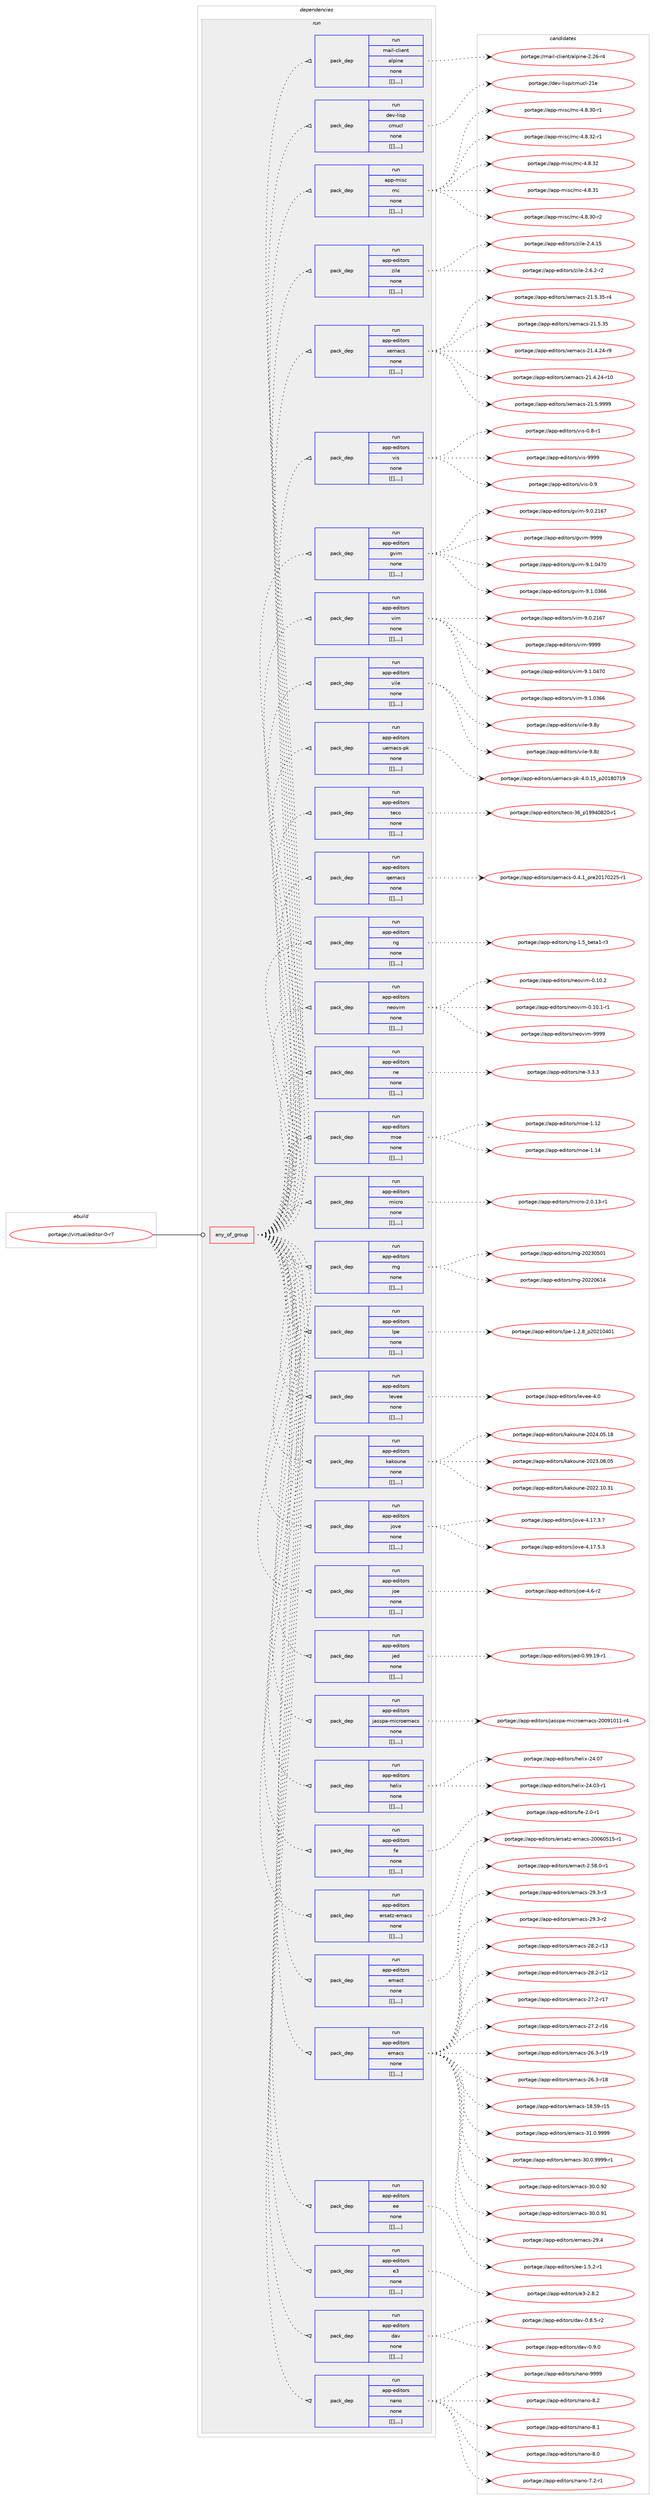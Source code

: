 digraph prolog {

# *************
# Graph options
# *************

newrank=true;
concentrate=true;
compound=true;
graph [rankdir=LR,fontname=Helvetica,fontsize=10,ranksep=1.5];#, ranksep=2.5, nodesep=0.2];
edge  [arrowhead=vee];
node  [fontname=Helvetica,fontsize=10];

# **********
# The ebuild
# **********

subgraph cluster_leftcol {
color=gray;
label=<<i>ebuild</i>>;
id [label="portage://virtual/editor-0-r7", color=red, width=4, href="../virtual/editor-0-r7.svg"];
}

# ****************
# The dependencies
# ****************

subgraph cluster_midcol {
color=gray;
label=<<i>dependencies</i>>;
subgraph cluster_compile {
fillcolor="#eeeeee";
style=filled;
label=<<i>compile</i>>;
}
subgraph cluster_compileandrun {
fillcolor="#eeeeee";
style=filled;
label=<<i>compile and run</i>>;
}
subgraph cluster_run {
fillcolor="#eeeeee";
style=filled;
label=<<i>run</i>>;
subgraph any28 {
dependency1382 [label=<<TABLE BORDER="0" CELLBORDER="1" CELLSPACING="0" CELLPADDING="4"><TR><TD CELLPADDING="10">any_of_group</TD></TR></TABLE>>, shape=none, color=red];subgraph pack1086 {
dependency1384 [label=<<TABLE BORDER="0" CELLBORDER="1" CELLSPACING="0" CELLPADDING="4" WIDTH="220"><TR><TD ROWSPAN="6" CELLPADDING="30">pack_dep</TD></TR><TR><TD WIDTH="110">run</TD></TR><TR><TD>app-editors</TD></TR><TR><TD>nano</TD></TR><TR><TD>none</TD></TR><TR><TD>[[],,,,]</TD></TR></TABLE>>, shape=none, color=blue];
}
dependency1382:e -> dependency1384:w [weight=20,style="dotted",arrowhead="oinv"];
subgraph pack1090 {
dependency1389 [label=<<TABLE BORDER="0" CELLBORDER="1" CELLSPACING="0" CELLPADDING="4" WIDTH="220"><TR><TD ROWSPAN="6" CELLPADDING="30">pack_dep</TD></TR><TR><TD WIDTH="110">run</TD></TR><TR><TD>app-editors</TD></TR><TR><TD>dav</TD></TR><TR><TD>none</TD></TR><TR><TD>[[],,,,]</TD></TR></TABLE>>, shape=none, color=blue];
}
dependency1382:e -> dependency1389:w [weight=20,style="dotted",arrowhead="oinv"];
subgraph pack1092 {
dependency1392 [label=<<TABLE BORDER="0" CELLBORDER="1" CELLSPACING="0" CELLPADDING="4" WIDTH="220"><TR><TD ROWSPAN="6" CELLPADDING="30">pack_dep</TD></TR><TR><TD WIDTH="110">run</TD></TR><TR><TD>app-editors</TD></TR><TR><TD>e3</TD></TR><TR><TD>none</TD></TR><TR><TD>[[],,,,]</TD></TR></TABLE>>, shape=none, color=blue];
}
dependency1382:e -> dependency1392:w [weight=20,style="dotted",arrowhead="oinv"];
subgraph pack1094 {
dependency1398 [label=<<TABLE BORDER="0" CELLBORDER="1" CELLSPACING="0" CELLPADDING="4" WIDTH="220"><TR><TD ROWSPAN="6" CELLPADDING="30">pack_dep</TD></TR><TR><TD WIDTH="110">run</TD></TR><TR><TD>app-editors</TD></TR><TR><TD>ee</TD></TR><TR><TD>none</TD></TR><TR><TD>[[],,,,]</TD></TR></TABLE>>, shape=none, color=blue];
}
dependency1382:e -> dependency1398:w [weight=20,style="dotted",arrowhead="oinv"];
subgraph pack1098 {
dependency1400 [label=<<TABLE BORDER="0" CELLBORDER="1" CELLSPACING="0" CELLPADDING="4" WIDTH="220"><TR><TD ROWSPAN="6" CELLPADDING="30">pack_dep</TD></TR><TR><TD WIDTH="110">run</TD></TR><TR><TD>app-editors</TD></TR><TR><TD>emacs</TD></TR><TR><TD>none</TD></TR><TR><TD>[[],,,,]</TD></TR></TABLE>>, shape=none, color=blue];
}
dependency1382:e -> dependency1400:w [weight=20,style="dotted",arrowhead="oinv"];
subgraph pack1102 {
dependency1405 [label=<<TABLE BORDER="0" CELLBORDER="1" CELLSPACING="0" CELLPADDING="4" WIDTH="220"><TR><TD ROWSPAN="6" CELLPADDING="30">pack_dep</TD></TR><TR><TD WIDTH="110">run</TD></TR><TR><TD>app-editors</TD></TR><TR><TD>emact</TD></TR><TR><TD>none</TD></TR><TR><TD>[[],,,,]</TD></TR></TABLE>>, shape=none, color=blue];
}
dependency1382:e -> dependency1405:w [weight=20,style="dotted",arrowhead="oinv"];
subgraph pack1104 {
dependency1408 [label=<<TABLE BORDER="0" CELLBORDER="1" CELLSPACING="0" CELLPADDING="4" WIDTH="220"><TR><TD ROWSPAN="6" CELLPADDING="30">pack_dep</TD></TR><TR><TD WIDTH="110">run</TD></TR><TR><TD>app-editors</TD></TR><TR><TD>ersatz-emacs</TD></TR><TR><TD>none</TD></TR><TR><TD>[[],,,,]</TD></TR></TABLE>>, shape=none, color=blue];
}
dependency1382:e -> dependency1408:w [weight=20,style="dotted",arrowhead="oinv"];
subgraph pack1108 {
dependency1413 [label=<<TABLE BORDER="0" CELLBORDER="1" CELLSPACING="0" CELLPADDING="4" WIDTH="220"><TR><TD ROWSPAN="6" CELLPADDING="30">pack_dep</TD></TR><TR><TD WIDTH="110">run</TD></TR><TR><TD>app-editors</TD></TR><TR><TD>fe</TD></TR><TR><TD>none</TD></TR><TR><TD>[[],,,,]</TD></TR></TABLE>>, shape=none, color=blue];
}
dependency1382:e -> dependency1413:w [weight=20,style="dotted",arrowhead="oinv"];
subgraph pack1113 {
dependency1419 [label=<<TABLE BORDER="0" CELLBORDER="1" CELLSPACING="0" CELLPADDING="4" WIDTH="220"><TR><TD ROWSPAN="6" CELLPADDING="30">pack_dep</TD></TR><TR><TD WIDTH="110">run</TD></TR><TR><TD>app-editors</TD></TR><TR><TD>helix</TD></TR><TR><TD>none</TD></TR><TR><TD>[[],,,,]</TD></TR></TABLE>>, shape=none, color=blue];
}
dependency1382:e -> dependency1419:w [weight=20,style="dotted",arrowhead="oinv"];
subgraph pack1117 {
dependency1423 [label=<<TABLE BORDER="0" CELLBORDER="1" CELLSPACING="0" CELLPADDING="4" WIDTH="220"><TR><TD ROWSPAN="6" CELLPADDING="30">pack_dep</TD></TR><TR><TD WIDTH="110">run</TD></TR><TR><TD>app-editors</TD></TR><TR><TD>jasspa-microemacs</TD></TR><TR><TD>none</TD></TR><TR><TD>[[],,,,]</TD></TR></TABLE>>, shape=none, color=blue];
}
dependency1382:e -> dependency1423:w [weight=20,style="dotted",arrowhead="oinv"];
subgraph pack1119 {
dependency1426 [label=<<TABLE BORDER="0" CELLBORDER="1" CELLSPACING="0" CELLPADDING="4" WIDTH="220"><TR><TD ROWSPAN="6" CELLPADDING="30">pack_dep</TD></TR><TR><TD WIDTH="110">run</TD></TR><TR><TD>app-editors</TD></TR><TR><TD>jed</TD></TR><TR><TD>none</TD></TR><TR><TD>[[],,,,]</TD></TR></TABLE>>, shape=none, color=blue];
}
dependency1382:e -> dependency1426:w [weight=20,style="dotted",arrowhead="oinv"];
subgraph pack1121 {
dependency1432 [label=<<TABLE BORDER="0" CELLBORDER="1" CELLSPACING="0" CELLPADDING="4" WIDTH="220"><TR><TD ROWSPAN="6" CELLPADDING="30">pack_dep</TD></TR><TR><TD WIDTH="110">run</TD></TR><TR><TD>app-editors</TD></TR><TR><TD>joe</TD></TR><TR><TD>none</TD></TR><TR><TD>[[],,,,]</TD></TR></TABLE>>, shape=none, color=blue];
}
dependency1382:e -> dependency1432:w [weight=20,style="dotted",arrowhead="oinv"];
subgraph pack1126 {
dependency1438 [label=<<TABLE BORDER="0" CELLBORDER="1" CELLSPACING="0" CELLPADDING="4" WIDTH="220"><TR><TD ROWSPAN="6" CELLPADDING="30">pack_dep</TD></TR><TR><TD WIDTH="110">run</TD></TR><TR><TD>app-editors</TD></TR><TR><TD>jove</TD></TR><TR><TD>none</TD></TR><TR><TD>[[],,,,]</TD></TR></TABLE>>, shape=none, color=blue];
}
dependency1382:e -> dependency1438:w [weight=20,style="dotted",arrowhead="oinv"];
subgraph pack1132 {
dependency1444 [label=<<TABLE BORDER="0" CELLBORDER="1" CELLSPACING="0" CELLPADDING="4" WIDTH="220"><TR><TD ROWSPAN="6" CELLPADDING="30">pack_dep</TD></TR><TR><TD WIDTH="110">run</TD></TR><TR><TD>app-editors</TD></TR><TR><TD>kakoune</TD></TR><TR><TD>none</TD></TR><TR><TD>[[],,,,]</TD></TR></TABLE>>, shape=none, color=blue];
}
dependency1382:e -> dependency1444:w [weight=20,style="dotted",arrowhead="oinv"];
subgraph pack1136 {
dependency1452 [label=<<TABLE BORDER="0" CELLBORDER="1" CELLSPACING="0" CELLPADDING="4" WIDTH="220"><TR><TD ROWSPAN="6" CELLPADDING="30">pack_dep</TD></TR><TR><TD WIDTH="110">run</TD></TR><TR><TD>app-editors</TD></TR><TR><TD>levee</TD></TR><TR><TD>none</TD></TR><TR><TD>[[],,,,]</TD></TR></TABLE>>, shape=none, color=blue];
}
dependency1382:e -> dependency1452:w [weight=20,style="dotted",arrowhead="oinv"];
subgraph pack1142 {
dependency1461 [label=<<TABLE BORDER="0" CELLBORDER="1" CELLSPACING="0" CELLPADDING="4" WIDTH="220"><TR><TD ROWSPAN="6" CELLPADDING="30">pack_dep</TD></TR><TR><TD WIDTH="110">run</TD></TR><TR><TD>app-editors</TD></TR><TR><TD>lpe</TD></TR><TR><TD>none</TD></TR><TR><TD>[[],,,,]</TD></TR></TABLE>>, shape=none, color=blue];
}
dependency1382:e -> dependency1461:w [weight=20,style="dotted",arrowhead="oinv"];
subgraph pack1150 {
dependency1469 [label=<<TABLE BORDER="0" CELLBORDER="1" CELLSPACING="0" CELLPADDING="4" WIDTH="220"><TR><TD ROWSPAN="6" CELLPADDING="30">pack_dep</TD></TR><TR><TD WIDTH="110">run</TD></TR><TR><TD>app-editors</TD></TR><TR><TD>mg</TD></TR><TR><TD>none</TD></TR><TR><TD>[[],,,,]</TD></TR></TABLE>>, shape=none, color=blue];
}
dependency1382:e -> dependency1469:w [weight=20,style="dotted",arrowhead="oinv"];
subgraph pack1158 {
dependency1476 [label=<<TABLE BORDER="0" CELLBORDER="1" CELLSPACING="0" CELLPADDING="4" WIDTH="220"><TR><TD ROWSPAN="6" CELLPADDING="30">pack_dep</TD></TR><TR><TD WIDTH="110">run</TD></TR><TR><TD>app-editors</TD></TR><TR><TD>micro</TD></TR><TR><TD>none</TD></TR><TR><TD>[[],,,,]</TD></TR></TABLE>>, shape=none, color=blue];
}
dependency1382:e -> dependency1476:w [weight=20,style="dotted",arrowhead="oinv"];
subgraph pack1163 {
dependency1484 [label=<<TABLE BORDER="0" CELLBORDER="1" CELLSPACING="0" CELLPADDING="4" WIDTH="220"><TR><TD ROWSPAN="6" CELLPADDING="30">pack_dep</TD></TR><TR><TD WIDTH="110">run</TD></TR><TR><TD>app-editors</TD></TR><TR><TD>moe</TD></TR><TR><TD>none</TD></TR><TR><TD>[[],,,,]</TD></TR></TABLE>>, shape=none, color=blue];
}
dependency1382:e -> dependency1484:w [weight=20,style="dotted",arrowhead="oinv"];
subgraph pack1170 {
dependency1495 [label=<<TABLE BORDER="0" CELLBORDER="1" CELLSPACING="0" CELLPADDING="4" WIDTH="220"><TR><TD ROWSPAN="6" CELLPADDING="30">pack_dep</TD></TR><TR><TD WIDTH="110">run</TD></TR><TR><TD>app-editors</TD></TR><TR><TD>ne</TD></TR><TR><TD>none</TD></TR><TR><TD>[[],,,,]</TD></TR></TABLE>>, shape=none, color=blue];
}
dependency1382:e -> dependency1495:w [weight=20,style="dotted",arrowhead="oinv"];
subgraph pack1175 {
dependency1501 [label=<<TABLE BORDER="0" CELLBORDER="1" CELLSPACING="0" CELLPADDING="4" WIDTH="220"><TR><TD ROWSPAN="6" CELLPADDING="30">pack_dep</TD></TR><TR><TD WIDTH="110">run</TD></TR><TR><TD>app-editors</TD></TR><TR><TD>neovim</TD></TR><TR><TD>none</TD></TR><TR><TD>[[],,,,]</TD></TR></TABLE>>, shape=none, color=blue];
}
dependency1382:e -> dependency1501:w [weight=20,style="dotted",arrowhead="oinv"];
subgraph pack1181 {
dependency1508 [label=<<TABLE BORDER="0" CELLBORDER="1" CELLSPACING="0" CELLPADDING="4" WIDTH="220"><TR><TD ROWSPAN="6" CELLPADDING="30">pack_dep</TD></TR><TR><TD WIDTH="110">run</TD></TR><TR><TD>app-editors</TD></TR><TR><TD>ng</TD></TR><TR><TD>none</TD></TR><TR><TD>[[],,,,]</TD></TR></TABLE>>, shape=none, color=blue];
}
dependency1382:e -> dependency1508:w [weight=20,style="dotted",arrowhead="oinv"];
subgraph pack1186 {
dependency1514 [label=<<TABLE BORDER="0" CELLBORDER="1" CELLSPACING="0" CELLPADDING="4" WIDTH="220"><TR><TD ROWSPAN="6" CELLPADDING="30">pack_dep</TD></TR><TR><TD WIDTH="110">run</TD></TR><TR><TD>app-editors</TD></TR><TR><TD>qemacs</TD></TR><TR><TD>none</TD></TR><TR><TD>[[],,,,]</TD></TR></TABLE>>, shape=none, color=blue];
}
dependency1382:e -> dependency1514:w [weight=20,style="dotted",arrowhead="oinv"];
subgraph pack1189 {
dependency1519 [label=<<TABLE BORDER="0" CELLBORDER="1" CELLSPACING="0" CELLPADDING="4" WIDTH="220"><TR><TD ROWSPAN="6" CELLPADDING="30">pack_dep</TD></TR><TR><TD WIDTH="110">run</TD></TR><TR><TD>app-editors</TD></TR><TR><TD>teco</TD></TR><TR><TD>none</TD></TR><TR><TD>[[],,,,]</TD></TR></TABLE>>, shape=none, color=blue];
}
dependency1382:e -> dependency1519:w [weight=20,style="dotted",arrowhead="oinv"];
subgraph pack1191 {
dependency1523 [label=<<TABLE BORDER="0" CELLBORDER="1" CELLSPACING="0" CELLPADDING="4" WIDTH="220"><TR><TD ROWSPAN="6" CELLPADDING="30">pack_dep</TD></TR><TR><TD WIDTH="110">run</TD></TR><TR><TD>app-editors</TD></TR><TR><TD>uemacs-pk</TD></TR><TR><TD>none</TD></TR><TR><TD>[[],,,,]</TD></TR></TABLE>>, shape=none, color=blue];
}
dependency1382:e -> dependency1523:w [weight=20,style="dotted",arrowhead="oinv"];
subgraph pack1197 {
dependency1531 [label=<<TABLE BORDER="0" CELLBORDER="1" CELLSPACING="0" CELLPADDING="4" WIDTH="220"><TR><TD ROWSPAN="6" CELLPADDING="30">pack_dep</TD></TR><TR><TD WIDTH="110">run</TD></TR><TR><TD>app-editors</TD></TR><TR><TD>vile</TD></TR><TR><TD>none</TD></TR><TR><TD>[[],,,,]</TD></TR></TABLE>>, shape=none, color=blue];
}
dependency1382:e -> dependency1531:w [weight=20,style="dotted",arrowhead="oinv"];
subgraph pack1200 {
dependency1548 [label=<<TABLE BORDER="0" CELLBORDER="1" CELLSPACING="0" CELLPADDING="4" WIDTH="220"><TR><TD ROWSPAN="6" CELLPADDING="30">pack_dep</TD></TR><TR><TD WIDTH="110">run</TD></TR><TR><TD>app-editors</TD></TR><TR><TD>vim</TD></TR><TR><TD>none</TD></TR><TR><TD>[[],,,,]</TD></TR></TABLE>>, shape=none, color=blue];
}
dependency1382:e -> dependency1548:w [weight=20,style="dotted",arrowhead="oinv"];
subgraph pack1217 {
dependency1558 [label=<<TABLE BORDER="0" CELLBORDER="1" CELLSPACING="0" CELLPADDING="4" WIDTH="220"><TR><TD ROWSPAN="6" CELLPADDING="30">pack_dep</TD></TR><TR><TD WIDTH="110">run</TD></TR><TR><TD>app-editors</TD></TR><TR><TD>gvim</TD></TR><TR><TD>none</TD></TR><TR><TD>[[],,,,]</TD></TR></TABLE>>, shape=none, color=blue];
}
dependency1382:e -> dependency1558:w [weight=20,style="dotted",arrowhead="oinv"];
subgraph pack1221 {
dependency1565 [label=<<TABLE BORDER="0" CELLBORDER="1" CELLSPACING="0" CELLPADDING="4" WIDTH="220"><TR><TD ROWSPAN="6" CELLPADDING="30">pack_dep</TD></TR><TR><TD WIDTH="110">run</TD></TR><TR><TD>app-editors</TD></TR><TR><TD>vis</TD></TR><TR><TD>none</TD></TR><TR><TD>[[],,,,]</TD></TR></TABLE>>, shape=none, color=blue];
}
dependency1382:e -> dependency1565:w [weight=20,style="dotted",arrowhead="oinv"];
subgraph pack1228 {
dependency1577 [label=<<TABLE BORDER="0" CELLBORDER="1" CELLSPACING="0" CELLPADDING="4" WIDTH="220"><TR><TD ROWSPAN="6" CELLPADDING="30">pack_dep</TD></TR><TR><TD WIDTH="110">run</TD></TR><TR><TD>app-editors</TD></TR><TR><TD>xemacs</TD></TR><TR><TD>none</TD></TR><TR><TD>[[],,,,]</TD></TR></TABLE>>, shape=none, color=blue];
}
dependency1382:e -> dependency1577:w [weight=20,style="dotted",arrowhead="oinv"];
subgraph pack1239 {
dependency1587 [label=<<TABLE BORDER="0" CELLBORDER="1" CELLSPACING="0" CELLPADDING="4" WIDTH="220"><TR><TD ROWSPAN="6" CELLPADDING="30">pack_dep</TD></TR><TR><TD WIDTH="110">run</TD></TR><TR><TD>app-editors</TD></TR><TR><TD>zile</TD></TR><TR><TD>none</TD></TR><TR><TD>[[],,,,]</TD></TR></TABLE>>, shape=none, color=blue];
}
dependency1382:e -> dependency1587:w [weight=20,style="dotted",arrowhead="oinv"];
subgraph pack1242 {
dependency1594 [label=<<TABLE BORDER="0" CELLBORDER="1" CELLSPACING="0" CELLPADDING="4" WIDTH="220"><TR><TD ROWSPAN="6" CELLPADDING="30">pack_dep</TD></TR><TR><TD WIDTH="110">run</TD></TR><TR><TD>app-misc</TD></TR><TR><TD>mc</TD></TR><TR><TD>none</TD></TR><TR><TD>[[],,,,]</TD></TR></TABLE>>, shape=none, color=blue];
}
dependency1382:e -> dependency1594:w [weight=20,style="dotted",arrowhead="oinv"];
subgraph pack1249 {
dependency1601 [label=<<TABLE BORDER="0" CELLBORDER="1" CELLSPACING="0" CELLPADDING="4" WIDTH="220"><TR><TD ROWSPAN="6" CELLPADDING="30">pack_dep</TD></TR><TR><TD WIDTH="110">run</TD></TR><TR><TD>dev-lisp</TD></TR><TR><TD>cmucl</TD></TR><TR><TD>none</TD></TR><TR><TD>[[],,,,]</TD></TR></TABLE>>, shape=none, color=blue];
}
dependency1382:e -> dependency1601:w [weight=20,style="dotted",arrowhead="oinv"];
subgraph pack1256 {
dependency1619 [label=<<TABLE BORDER="0" CELLBORDER="1" CELLSPACING="0" CELLPADDING="4" WIDTH="220"><TR><TD ROWSPAN="6" CELLPADDING="30">pack_dep</TD></TR><TR><TD WIDTH="110">run</TD></TR><TR><TD>mail-client</TD></TR><TR><TD>alpine</TD></TR><TR><TD>none</TD></TR><TR><TD>[[],,,,]</TD></TR></TABLE>>, shape=none, color=blue];
}
dependency1382:e -> dependency1619:w [weight=20,style="dotted",arrowhead="oinv"];
}
id:e -> dependency1382:w [weight=20,style="solid",arrowhead="odot"];
}
}

# **************
# The candidates
# **************

subgraph cluster_choices {
rank=same;
color=gray;
label=<<i>candidates</i>>;

subgraph choice1145 {
color=black;
nodesep=1;
choice971121124510110010511611111411547110971101114557575757 [label="portage://app-editors/nano-9999", color=red, width=4,href="../app-editors/nano-9999.svg"];
choice9711211245101100105116111114115471109711011145564650 [label="portage://app-editors/nano-8.2", color=red, width=4,href="../app-editors/nano-8.2.svg"];
choice9711211245101100105116111114115471109711011145564649 [label="portage://app-editors/nano-8.1", color=red, width=4,href="../app-editors/nano-8.1.svg"];
choice9711211245101100105116111114115471109711011145564648 [label="portage://app-editors/nano-8.0", color=red, width=4,href="../app-editors/nano-8.0.svg"];
choice97112112451011001051161111141154711097110111455546504511449 [label="portage://app-editors/nano-7.2-r1", color=red, width=4,href="../app-editors/nano-7.2-r1.svg"];
dependency1384:e -> choice971121124510110010511611111411547110971101114557575757:w [style=dotted,weight="100"];
dependency1384:e -> choice9711211245101100105116111114115471109711011145564650:w [style=dotted,weight="100"];
dependency1384:e -> choice9711211245101100105116111114115471109711011145564649:w [style=dotted,weight="100"];
dependency1384:e -> choice9711211245101100105116111114115471109711011145564648:w [style=dotted,weight="100"];
dependency1384:e -> choice97112112451011001051161111141154711097110111455546504511449:w [style=dotted,weight="100"];
}
subgraph choice1156 {
color=black;
nodesep=1;
choice97112112451011001051161111141154710097118454846574648 [label="portage://app-editors/dav-0.9.0", color=red, width=4,href="../app-editors/dav-0.9.0.svg"];
choice971121124510110010511611111411547100971184548465646534511450 [label="portage://app-editors/dav-0.8.5-r2", color=red, width=4,href="../app-editors/dav-0.8.5-r2.svg"];
dependency1389:e -> choice97112112451011001051161111141154710097118454846574648:w [style=dotted,weight="100"];
dependency1389:e -> choice971121124510110010511611111411547100971184548465646534511450:w [style=dotted,weight="100"];
}
subgraph choice1160 {
color=black;
nodesep=1;
choice97112112451011001051161111141154710151455046564650 [label="portage://app-editors/e3-2.8.2", color=red, width=4,href="../app-editors/e3-2.8.2.svg"];
dependency1392:e -> choice97112112451011001051161111141154710151455046564650:w [style=dotted,weight="100"];
}
subgraph choice1162 {
color=black;
nodesep=1;
choice9711211245101100105116111114115471011014549465346504511449 [label="portage://app-editors/ee-1.5.2-r1", color=red, width=4,href="../app-editors/ee-1.5.2-r1.svg"];
dependency1398:e -> choice9711211245101100105116111114115471011014549465346504511449:w [style=dotted,weight="100"];
}
subgraph choice1167 {
color=black;
nodesep=1;
choice971121124510110010511611111411547101109979911545514946484657575757 [label="portage://app-editors/emacs-31.0.9999", color=red, width=4,href="../app-editors/emacs-31.0.9999.svg"];
choice9711211245101100105116111114115471011099799115455148464846575757574511449 [label="portage://app-editors/emacs-30.0.9999-r1", color=red, width=4,href="../app-editors/emacs-30.0.9999-r1.svg"];
choice97112112451011001051161111141154710110997991154551484648465750 [label="portage://app-editors/emacs-30.0.92", color=red, width=4,href="../app-editors/emacs-30.0.92.svg"];
choice97112112451011001051161111141154710110997991154551484648465749 [label="portage://app-editors/emacs-30.0.91", color=red, width=4,href="../app-editors/emacs-30.0.91.svg"];
choice97112112451011001051161111141154710110997991154550574652 [label="portage://app-editors/emacs-29.4", color=red, width=4,href="../app-editors/emacs-29.4.svg"];
choice971121124510110010511611111411547101109979911545505746514511451 [label="portage://app-editors/emacs-29.3-r3", color=red, width=4,href="../app-editors/emacs-29.3-r3.svg"];
choice971121124510110010511611111411547101109979911545505746514511450 [label="portage://app-editors/emacs-29.3-r2", color=red, width=4,href="../app-editors/emacs-29.3-r2.svg"];
choice97112112451011001051161111141154710110997991154550564650451144951 [label="portage://app-editors/emacs-28.2-r13", color=red, width=4,href="../app-editors/emacs-28.2-r13.svg"];
choice97112112451011001051161111141154710110997991154550564650451144950 [label="portage://app-editors/emacs-28.2-r12", color=red, width=4,href="../app-editors/emacs-28.2-r12.svg"];
choice97112112451011001051161111141154710110997991154550554650451144955 [label="portage://app-editors/emacs-27.2-r17", color=red, width=4,href="../app-editors/emacs-27.2-r17.svg"];
choice97112112451011001051161111141154710110997991154550554650451144954 [label="portage://app-editors/emacs-27.2-r16", color=red, width=4,href="../app-editors/emacs-27.2-r16.svg"];
choice97112112451011001051161111141154710110997991154550544651451144957 [label="portage://app-editors/emacs-26.3-r19", color=red, width=4,href="../app-editors/emacs-26.3-r19.svg"];
choice97112112451011001051161111141154710110997991154550544651451144956 [label="portage://app-editors/emacs-26.3-r18", color=red, width=4,href="../app-editors/emacs-26.3-r18.svg"];
choice9711211245101100105116111114115471011099799115454956465357451144953 [label="portage://app-editors/emacs-18.59-r15", color=red, width=4,href="../app-editors/emacs-18.59-r15.svg"];
dependency1400:e -> choice971121124510110010511611111411547101109979911545514946484657575757:w [style=dotted,weight="100"];
dependency1400:e -> choice9711211245101100105116111114115471011099799115455148464846575757574511449:w [style=dotted,weight="100"];
dependency1400:e -> choice97112112451011001051161111141154710110997991154551484648465750:w [style=dotted,weight="100"];
dependency1400:e -> choice97112112451011001051161111141154710110997991154551484648465749:w [style=dotted,weight="100"];
dependency1400:e -> choice97112112451011001051161111141154710110997991154550574652:w [style=dotted,weight="100"];
dependency1400:e -> choice971121124510110010511611111411547101109979911545505746514511451:w [style=dotted,weight="100"];
dependency1400:e -> choice971121124510110010511611111411547101109979911545505746514511450:w [style=dotted,weight="100"];
dependency1400:e -> choice97112112451011001051161111141154710110997991154550564650451144951:w [style=dotted,weight="100"];
dependency1400:e -> choice97112112451011001051161111141154710110997991154550564650451144950:w [style=dotted,weight="100"];
dependency1400:e -> choice97112112451011001051161111141154710110997991154550554650451144955:w [style=dotted,weight="100"];
dependency1400:e -> choice97112112451011001051161111141154710110997991154550554650451144954:w [style=dotted,weight="100"];
dependency1400:e -> choice97112112451011001051161111141154710110997991154550544651451144957:w [style=dotted,weight="100"];
dependency1400:e -> choice97112112451011001051161111141154710110997991154550544651451144956:w [style=dotted,weight="100"];
dependency1400:e -> choice9711211245101100105116111114115471011099799115454956465357451144953:w [style=dotted,weight="100"];
}
subgraph choice1180 {
color=black;
nodesep=1;
choice9711211245101100105116111114115471011099799116455046535646484511449 [label="portage://app-editors/emact-2.58.0-r1", color=red, width=4,href="../app-editors/emact-2.58.0-r1.svg"];
dependency1405:e -> choice9711211245101100105116111114115471011099799116455046535646484511449:w [style=dotted,weight="100"];
}
subgraph choice1183 {
color=black;
nodesep=1;
choice971121124510110010511611111411547101114115971161224510110997991154550484854485349534511449 [label="portage://app-editors/ersatz-emacs-20060515-r1", color=red, width=4,href="../app-editors/ersatz-emacs-20060515-r1.svg"];
dependency1408:e -> choice971121124510110010511611111411547101114115971161224510110997991154550484854485349534511449:w [style=dotted,weight="100"];
}
subgraph choice1185 {
color=black;
nodesep=1;
choice971121124510110010511611111411547102101455046484511449 [label="portage://app-editors/fe-2.0-r1", color=red, width=4,href="../app-editors/fe-2.0-r1.svg"];
dependency1413:e -> choice971121124510110010511611111411547102101455046484511449:w [style=dotted,weight="100"];
}
subgraph choice1187 {
color=black;
nodesep=1;
choice971121124510110010511611111411547104101108105120455052464855 [label="portage://app-editors/helix-24.07", color=red, width=4,href="../app-editors/helix-24.07.svg"];
choice9711211245101100105116111114115471041011081051204550524648514511449 [label="portage://app-editors/helix-24.03-r1", color=red, width=4,href="../app-editors/helix-24.03-r1.svg"];
dependency1419:e -> choice971121124510110010511611111411547104101108105120455052464855:w [style=dotted,weight="100"];
dependency1419:e -> choice9711211245101100105116111114115471041011081051204550524648514511449:w [style=dotted,weight="100"];
}
subgraph choice1199 {
color=black;
nodesep=1;
choice9711211245101100105116111114115471069711511511297451091059911411110110997991154550484857494849494511452 [label="portage://app-editors/jasspa-microemacs-20091011-r4", color=red, width=4,href="../app-editors/jasspa-microemacs-20091011-r4.svg"];
dependency1423:e -> choice9711211245101100105116111114115471069711511511297451091059911411110110997991154550484857494849494511452:w [style=dotted,weight="100"];
}
subgraph choice1203 {
color=black;
nodesep=1;
choice97112112451011001051161111141154710610110045484657574649574511449 [label="portage://app-editors/jed-0.99.19-r1", color=red, width=4,href="../app-editors/jed-0.99.19-r1.svg"];
dependency1426:e -> choice97112112451011001051161111141154710610110045484657574649574511449:w [style=dotted,weight="100"];
}
subgraph choice1206 {
color=black;
nodesep=1;
choice971121124510110010511611111411547106111101455246544511450 [label="portage://app-editors/joe-4.6-r2", color=red, width=4,href="../app-editors/joe-4.6-r2.svg"];
dependency1432:e -> choice971121124510110010511611111411547106111101455246544511450:w [style=dotted,weight="100"];
}
subgraph choice1209 {
color=black;
nodesep=1;
choice971121124510110010511611111411547106111118101455246495546534651 [label="portage://app-editors/jove-4.17.5.3", color=red, width=4,href="../app-editors/jove-4.17.5.3.svg"];
choice971121124510110010511611111411547106111118101455246495546514655 [label="portage://app-editors/jove-4.17.3.7", color=red, width=4,href="../app-editors/jove-4.17.3.7.svg"];
dependency1438:e -> choice971121124510110010511611111411547106111118101455246495546534651:w [style=dotted,weight="100"];
dependency1438:e -> choice971121124510110010511611111411547106111118101455246495546514655:w [style=dotted,weight="100"];
}
subgraph choice1212 {
color=black;
nodesep=1;
choice971121124510110010511611111411547107971071111171101014550485052464853464956 [label="portage://app-editors/kakoune-2024.05.18", color=red, width=4,href="../app-editors/kakoune-2024.05.18.svg"];
choice971121124510110010511611111411547107971071111171101014550485051464856464853 [label="portage://app-editors/kakoune-2023.08.05", color=red, width=4,href="../app-editors/kakoune-2023.08.05.svg"];
choice971121124510110010511611111411547107971071111171101014550485050464948465149 [label="portage://app-editors/kakoune-2022.10.31", color=red, width=4,href="../app-editors/kakoune-2022.10.31.svg"];
dependency1444:e -> choice971121124510110010511611111411547107971071111171101014550485052464853464956:w [style=dotted,weight="100"];
dependency1444:e -> choice971121124510110010511611111411547107971071111171101014550485051464856464853:w [style=dotted,weight="100"];
dependency1444:e -> choice971121124510110010511611111411547107971071111171101014550485050464948465149:w [style=dotted,weight="100"];
}
subgraph choice1214 {
color=black;
nodesep=1;
choice97112112451011001051161111141154710810111810110145524648 [label="portage://app-editors/levee-4.0", color=red, width=4,href="../app-editors/levee-4.0.svg"];
dependency1452:e -> choice97112112451011001051161111141154710810111810110145524648:w [style=dotted,weight="100"];
}
subgraph choice1216 {
color=black;
nodesep=1;
choice971121124510110010511611111411547108112101454946504656951125048504948524849 [label="portage://app-editors/lpe-1.2.8_p20210401", color=red, width=4,href="../app-editors/lpe-1.2.8_p20210401.svg"];
dependency1461:e -> choice971121124510110010511611111411547108112101454946504656951125048504948524849:w [style=dotted,weight="100"];
}
subgraph choice1219 {
color=black;
nodesep=1;
choice971121124510110010511611111411547109103455048505148534849 [label="portage://app-editors/mg-20230501", color=red, width=4,href="../app-editors/mg-20230501.svg"];
choice971121124510110010511611111411547109103455048505048544952 [label="portage://app-editors/mg-20220614", color=red, width=4,href="../app-editors/mg-20220614.svg"];
dependency1469:e -> choice971121124510110010511611111411547109103455048505148534849:w [style=dotted,weight="100"];
dependency1469:e -> choice971121124510110010511611111411547109103455048505048544952:w [style=dotted,weight="100"];
}
subgraph choice1221 {
color=black;
nodesep=1;
choice97112112451011001051161111141154710910599114111455046484649514511449 [label="portage://app-editors/micro-2.0.13-r1", color=red, width=4,href="../app-editors/micro-2.0.13-r1.svg"];
dependency1476:e -> choice97112112451011001051161111141154710910599114111455046484649514511449:w [style=dotted,weight="100"];
}
subgraph choice1223 {
color=black;
nodesep=1;
choice9711211245101100105116111114115471091111014549464952 [label="portage://app-editors/moe-1.14", color=red, width=4,href="../app-editors/moe-1.14.svg"];
choice9711211245101100105116111114115471091111014549464950 [label="portage://app-editors/moe-1.12", color=red, width=4,href="../app-editors/moe-1.12.svg"];
dependency1484:e -> choice9711211245101100105116111114115471091111014549464952:w [style=dotted,weight="100"];
dependency1484:e -> choice9711211245101100105116111114115471091111014549464950:w [style=dotted,weight="100"];
}
subgraph choice1236 {
color=black;
nodesep=1;
choice971121124510110010511611111411547110101455146514651 [label="portage://app-editors/ne-3.3.3", color=red, width=4,href="../app-editors/ne-3.3.3.svg"];
dependency1495:e -> choice971121124510110010511611111411547110101455146514651:w [style=dotted,weight="100"];
}
subgraph choice1239 {
color=black;
nodesep=1;
choice9711211245101100105116111114115471101011111181051094557575757 [label="portage://app-editors/neovim-9999", color=red, width=4,href="../app-editors/neovim-9999.svg"];
choice97112112451011001051161111141154711010111111810510945484649484650 [label="portage://app-editors/neovim-0.10.2", color=red, width=4,href="../app-editors/neovim-0.10.2.svg"];
choice971121124510110010511611111411547110101111118105109454846494846494511449 [label="portage://app-editors/neovim-0.10.1-r1", color=red, width=4,href="../app-editors/neovim-0.10.1-r1.svg"];
dependency1501:e -> choice9711211245101100105116111114115471101011111181051094557575757:w [style=dotted,weight="100"];
dependency1501:e -> choice97112112451011001051161111141154711010111111810510945484649484650:w [style=dotted,weight="100"];
dependency1501:e -> choice971121124510110010511611111411547110101111118105109454846494846494511449:w [style=dotted,weight="100"];
}
subgraph choice1246 {
color=black;
nodesep=1;
choice97112112451011001051161111141154711010345494653959810111697494511451 [label="portage://app-editors/ng-1.5_beta1-r3", color=red, width=4,href="../app-editors/ng-1.5_beta1-r3.svg"];
dependency1508:e -> choice97112112451011001051161111141154711010345494653959810111697494511451:w [style=dotted,weight="100"];
}
subgraph choice1254 {
color=black;
nodesep=1;
choice97112112451011001051161111141154711310110997991154548465246499511211410150484955485050534511449 [label="portage://app-editors/qemacs-0.4.1_pre20170225-r1", color=red, width=4,href="../app-editors/qemacs-0.4.1_pre20170225-r1.svg"];
dependency1514:e -> choice97112112451011001051161111141154711310110997991154548465246499511211410150484955485050534511449:w [style=dotted,weight="100"];
}
subgraph choice1258 {
color=black;
nodesep=1;
choice971121124510110010511611111411547116101991114551549511249575752485650484511449 [label="portage://app-editors/teco-36_p19940820-r1", color=red, width=4,href="../app-editors/teco-36_p19940820-r1.svg"];
dependency1519:e -> choice971121124510110010511611111411547116101991114551549511249575752485650484511449:w [style=dotted,weight="100"];
}
subgraph choice1267 {
color=black;
nodesep=1;
choice97112112451011001051161111141154711710110997991154511210745524648464953951125048495648554957 [label="portage://app-editors/uemacs-pk-4.0.15_p20180719", color=red, width=4,href="../app-editors/uemacs-pk-4.0.15_p20180719.svg"];
dependency1523:e -> choice97112112451011001051161111141154711710110997991154511210745524648464953951125048495648554957:w [style=dotted,weight="100"];
}
subgraph choice1269 {
color=black;
nodesep=1;
choice97112112451011001051161111141154711810510810145574656122 [label="portage://app-editors/vile-9.8z", color=red, width=4,href="../app-editors/vile-9.8z.svg"];
choice97112112451011001051161111141154711810510810145574656121 [label="portage://app-editors/vile-9.8y", color=red, width=4,href="../app-editors/vile-9.8y.svg"];
dependency1531:e -> choice97112112451011001051161111141154711810510810145574656122:w [style=dotted,weight="100"];
dependency1531:e -> choice97112112451011001051161111141154711810510810145574656121:w [style=dotted,weight="100"];
}
subgraph choice1274 {
color=black;
nodesep=1;
choice9711211245101100105116111114115471181051094557575757 [label="portage://app-editors/vim-9999", color=red, width=4,href="../app-editors/vim-9999.svg"];
choice971121124510110010511611111411547118105109455746494648525548 [label="portage://app-editors/vim-9.1.0470", color=red, width=4,href="../app-editors/vim-9.1.0470.svg"];
choice971121124510110010511611111411547118105109455746494648515454 [label="portage://app-editors/vim-9.1.0366", color=red, width=4,href="../app-editors/vim-9.1.0366.svg"];
choice971121124510110010511611111411547118105109455746484650495455 [label="portage://app-editors/vim-9.0.2167", color=red, width=4,href="../app-editors/vim-9.0.2167.svg"];
dependency1548:e -> choice9711211245101100105116111114115471181051094557575757:w [style=dotted,weight="100"];
dependency1548:e -> choice971121124510110010511611111411547118105109455746494648525548:w [style=dotted,weight="100"];
dependency1548:e -> choice971121124510110010511611111411547118105109455746494648515454:w [style=dotted,weight="100"];
dependency1548:e -> choice971121124510110010511611111411547118105109455746484650495455:w [style=dotted,weight="100"];
}
subgraph choice1276 {
color=black;
nodesep=1;
choice9711211245101100105116111114115471031181051094557575757 [label="portage://app-editors/gvim-9999", color=red, width=4,href="../app-editors/gvim-9999.svg"];
choice971121124510110010511611111411547103118105109455746494648525548 [label="portage://app-editors/gvim-9.1.0470", color=red, width=4,href="../app-editors/gvim-9.1.0470.svg"];
choice971121124510110010511611111411547103118105109455746494648515454 [label="portage://app-editors/gvim-9.1.0366", color=red, width=4,href="../app-editors/gvim-9.1.0366.svg"];
choice971121124510110010511611111411547103118105109455746484650495455 [label="portage://app-editors/gvim-9.0.2167", color=red, width=4,href="../app-editors/gvim-9.0.2167.svg"];
dependency1558:e -> choice9711211245101100105116111114115471031181051094557575757:w [style=dotted,weight="100"];
dependency1558:e -> choice971121124510110010511611111411547103118105109455746494648525548:w [style=dotted,weight="100"];
dependency1558:e -> choice971121124510110010511611111411547103118105109455746494648515454:w [style=dotted,weight="100"];
dependency1558:e -> choice971121124510110010511611111411547103118105109455746484650495455:w [style=dotted,weight="100"];
}
subgraph choice1290 {
color=black;
nodesep=1;
choice9711211245101100105116111114115471181051154557575757 [label="portage://app-editors/vis-9999", color=red, width=4,href="../app-editors/vis-9999.svg"];
choice97112112451011001051161111141154711810511545484657 [label="portage://app-editors/vis-0.9", color=red, width=4,href="../app-editors/vis-0.9.svg"];
choice971121124510110010511611111411547118105115454846564511449 [label="portage://app-editors/vis-0.8-r1", color=red, width=4,href="../app-editors/vis-0.8-r1.svg"];
dependency1565:e -> choice9711211245101100105116111114115471181051154557575757:w [style=dotted,weight="100"];
dependency1565:e -> choice97112112451011001051161111141154711810511545484657:w [style=dotted,weight="100"];
dependency1565:e -> choice971121124510110010511611111411547118105115454846564511449:w [style=dotted,weight="100"];
}
subgraph choice1297 {
color=black;
nodesep=1;
choice971121124510110010511611111411547120101109979911545504946534657575757 [label="portage://app-editors/xemacs-21.5.9999", color=red, width=4,href="../app-editors/xemacs-21.5.9999.svg"];
choice971121124510110010511611111411547120101109979911545504946534651534511452 [label="portage://app-editors/xemacs-21.5.35-r4", color=red, width=4,href="../app-editors/xemacs-21.5.35-r4.svg"];
choice97112112451011001051161111141154712010110997991154550494653465153 [label="portage://app-editors/xemacs-21.5.35", color=red, width=4,href="../app-editors/xemacs-21.5.35.svg"];
choice971121124510110010511611111411547120101109979911545504946524650524511457 [label="portage://app-editors/xemacs-21.4.24-r9", color=red, width=4,href="../app-editors/xemacs-21.4.24-r9.svg"];
choice97112112451011001051161111141154712010110997991154550494652465052451144948 [label="portage://app-editors/xemacs-21.4.24-r10", color=red, width=4,href="../app-editors/xemacs-21.4.24-r10.svg"];
dependency1577:e -> choice971121124510110010511611111411547120101109979911545504946534657575757:w [style=dotted,weight="100"];
dependency1577:e -> choice971121124510110010511611111411547120101109979911545504946534651534511452:w [style=dotted,weight="100"];
dependency1577:e -> choice97112112451011001051161111141154712010110997991154550494653465153:w [style=dotted,weight="100"];
dependency1577:e -> choice971121124510110010511611111411547120101109979911545504946524650524511457:w [style=dotted,weight="100"];
dependency1577:e -> choice97112112451011001051161111141154712010110997991154550494652465052451144948:w [style=dotted,weight="100"];
}
subgraph choice1307 {
color=black;
nodesep=1;
choice9711211245101100105116111114115471221051081014550465446504511450 [label="portage://app-editors/zile-2.6.2-r2", color=red, width=4,href="../app-editors/zile-2.6.2-r2.svg"];
choice97112112451011001051161111141154712210510810145504652464953 [label="portage://app-editors/zile-2.4.15", color=red, width=4,href="../app-editors/zile-2.4.15.svg"];
dependency1587:e -> choice9711211245101100105116111114115471221051081014550465446504511450:w [style=dotted,weight="100"];
dependency1587:e -> choice97112112451011001051161111141154712210510810145504652464953:w [style=dotted,weight="100"];
}
subgraph choice1312 {
color=black;
nodesep=1;
choice9711211245109105115994710999455246564651504511449 [label="portage://app-misc/mc-4.8.32-r1", color=red, width=4,href="../app-misc/mc-4.8.32-r1.svg"];
choice971121124510910511599471099945524656465150 [label="portage://app-misc/mc-4.8.32", color=red, width=4,href="../app-misc/mc-4.8.32.svg"];
choice971121124510910511599471099945524656465149 [label="portage://app-misc/mc-4.8.31", color=red, width=4,href="../app-misc/mc-4.8.31.svg"];
choice9711211245109105115994710999455246564651484511450 [label="portage://app-misc/mc-4.8.30-r2", color=red, width=4,href="../app-misc/mc-4.8.30-r2.svg"];
choice9711211245109105115994710999455246564651484511449 [label="portage://app-misc/mc-4.8.30-r1", color=red, width=4,href="../app-misc/mc-4.8.30-r1.svg"];
dependency1594:e -> choice9711211245109105115994710999455246564651504511449:w [style=dotted,weight="100"];
dependency1594:e -> choice971121124510910511599471099945524656465150:w [style=dotted,weight="100"];
dependency1594:e -> choice971121124510910511599471099945524656465149:w [style=dotted,weight="100"];
dependency1594:e -> choice9711211245109105115994710999455246564651484511450:w [style=dotted,weight="100"];
dependency1594:e -> choice9711211245109105115994710999455246564651484511449:w [style=dotted,weight="100"];
}
subgraph choice1316 {
color=black;
nodesep=1;
choice10010111845108105115112479910911799108455049101 [label="portage://dev-lisp/cmucl-21e", color=red, width=4,href="../dev-lisp/cmucl-21e.svg"];
dependency1601:e -> choice10010111845108105115112479910911799108455049101:w [style=dotted,weight="100"];
}
subgraph choice1328 {
color=black;
nodesep=1;
choice109971051084599108105101110116479710811210511010145504650544511452 [label="portage://mail-client/alpine-2.26-r4", color=red, width=4,href="../mail-client/alpine-2.26-r4.svg"];
dependency1619:e -> choice109971051084599108105101110116479710811210511010145504650544511452:w [style=dotted,weight="100"];
}
}

}
